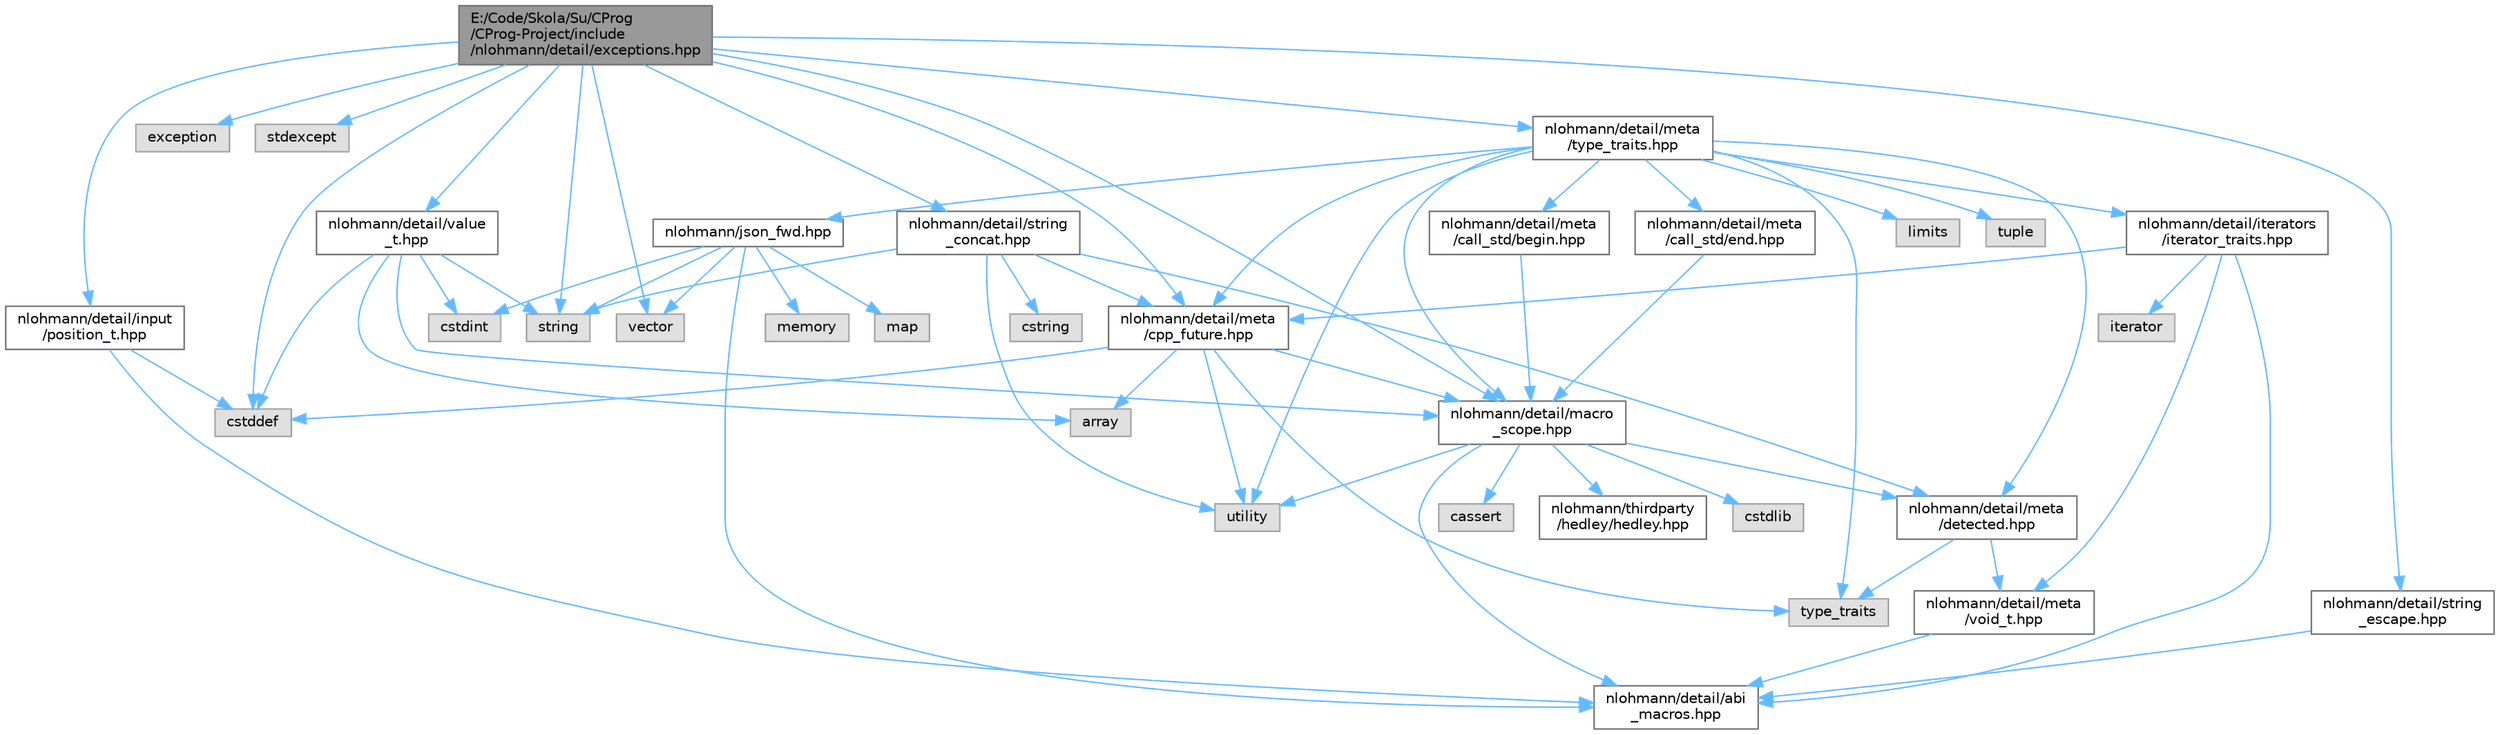 digraph "E:/Code/Skola/Su/CProg/CProg-Project/include/nlohmann/detail/exceptions.hpp"
{
 // LATEX_PDF_SIZE
  bgcolor="transparent";
  edge [fontname=Helvetica,fontsize=10,labelfontname=Helvetica,labelfontsize=10];
  node [fontname=Helvetica,fontsize=10,shape=box,height=0.2,width=0.4];
  Node1 [id="Node000001",label="E:/Code/Skola/Su/CProg\l/CProg-Project/include\l/nlohmann/detail/exceptions.hpp",height=0.2,width=0.4,color="gray40", fillcolor="grey60", style="filled", fontcolor="black",tooltip=" "];
  Node1 -> Node2 [id="edge1_Node000001_Node000002",color="steelblue1",style="solid",tooltip=" "];
  Node2 [id="Node000002",label="cstddef",height=0.2,width=0.4,color="grey60", fillcolor="#E0E0E0", style="filled",tooltip=" "];
  Node1 -> Node3 [id="edge2_Node000001_Node000003",color="steelblue1",style="solid",tooltip=" "];
  Node3 [id="Node000003",label="exception",height=0.2,width=0.4,color="grey60", fillcolor="#E0E0E0", style="filled",tooltip=" "];
  Node1 -> Node4 [id="edge3_Node000001_Node000004",color="steelblue1",style="solid",tooltip=" "];
  Node4 [id="Node000004",label="stdexcept",height=0.2,width=0.4,color="grey60", fillcolor="#E0E0E0", style="filled",tooltip=" "];
  Node1 -> Node5 [id="edge4_Node000001_Node000005",color="steelblue1",style="solid",tooltip=" "];
  Node5 [id="Node000005",label="string",height=0.2,width=0.4,color="grey60", fillcolor="#E0E0E0", style="filled",tooltip=" "];
  Node1 -> Node6 [id="edge5_Node000001_Node000006",color="steelblue1",style="solid",tooltip=" "];
  Node6 [id="Node000006",label="vector",height=0.2,width=0.4,color="grey60", fillcolor="#E0E0E0", style="filled",tooltip=" "];
  Node1 -> Node7 [id="edge6_Node000001_Node000007",color="steelblue1",style="solid",tooltip=" "];
  Node7 [id="Node000007",label="nlohmann/detail/value\l_t.hpp",height=0.2,width=0.4,color="grey40", fillcolor="white", style="filled",URL="$value__t_8hpp.html",tooltip=" "];
  Node7 -> Node8 [id="edge7_Node000007_Node000008",color="steelblue1",style="solid",tooltip=" "];
  Node8 [id="Node000008",label="array",height=0.2,width=0.4,color="grey60", fillcolor="#E0E0E0", style="filled",tooltip=" "];
  Node7 -> Node2 [id="edge8_Node000007_Node000002",color="steelblue1",style="solid",tooltip=" "];
  Node7 -> Node9 [id="edge9_Node000007_Node000009",color="steelblue1",style="solid",tooltip=" "];
  Node9 [id="Node000009",label="cstdint",height=0.2,width=0.4,color="grey60", fillcolor="#E0E0E0", style="filled",tooltip=" "];
  Node7 -> Node5 [id="edge10_Node000007_Node000005",color="steelblue1",style="solid",tooltip=" "];
  Node7 -> Node10 [id="edge11_Node000007_Node000010",color="steelblue1",style="solid",tooltip=" "];
  Node10 [id="Node000010",label="nlohmann/detail/macro\l_scope.hpp",height=0.2,width=0.4,color="grey40", fillcolor="white", style="filled",URL="$macro__scope_8hpp.html",tooltip=" "];
  Node10 -> Node11 [id="edge12_Node000010_Node000011",color="steelblue1",style="solid",tooltip=" "];
  Node11 [id="Node000011",label="utility",height=0.2,width=0.4,color="grey60", fillcolor="#E0E0E0", style="filled",tooltip=" "];
  Node10 -> Node12 [id="edge13_Node000010_Node000012",color="steelblue1",style="solid",tooltip=" "];
  Node12 [id="Node000012",label="nlohmann/detail/meta\l/detected.hpp",height=0.2,width=0.4,color="grey40", fillcolor="white", style="filled",URL="$detected_8hpp.html",tooltip=" "];
  Node12 -> Node13 [id="edge14_Node000012_Node000013",color="steelblue1",style="solid",tooltip=" "];
  Node13 [id="Node000013",label="type_traits",height=0.2,width=0.4,color="grey60", fillcolor="#E0E0E0", style="filled",tooltip=" "];
  Node12 -> Node14 [id="edge15_Node000012_Node000014",color="steelblue1",style="solid",tooltip=" "];
  Node14 [id="Node000014",label="nlohmann/detail/meta\l/void_t.hpp",height=0.2,width=0.4,color="grey40", fillcolor="white", style="filled",URL="$void__t_8hpp.html",tooltip=" "];
  Node14 -> Node15 [id="edge16_Node000014_Node000015",color="steelblue1",style="solid",tooltip=" "];
  Node15 [id="Node000015",label="nlohmann/detail/abi\l_macros.hpp",height=0.2,width=0.4,color="grey40", fillcolor="white", style="filled",URL="$abi__macros_8hpp.html",tooltip=" "];
  Node10 -> Node16 [id="edge17_Node000010_Node000016",color="steelblue1",style="solid",tooltip=" "];
  Node16 [id="Node000016",label="nlohmann/thirdparty\l/hedley/hedley.hpp",height=0.2,width=0.4,color="grey40", fillcolor="white", style="filled",URL="$hedley_8hpp.html",tooltip=" "];
  Node10 -> Node15 [id="edge18_Node000010_Node000015",color="steelblue1",style="solid",tooltip=" "];
  Node10 -> Node17 [id="edge19_Node000010_Node000017",color="steelblue1",style="solid",tooltip=" "];
  Node17 [id="Node000017",label="cstdlib",height=0.2,width=0.4,color="grey60", fillcolor="#E0E0E0", style="filled",tooltip=" "];
  Node10 -> Node18 [id="edge20_Node000010_Node000018",color="steelblue1",style="solid",tooltip=" "];
  Node18 [id="Node000018",label="cassert",height=0.2,width=0.4,color="grey60", fillcolor="#E0E0E0", style="filled",tooltip=" "];
  Node1 -> Node19 [id="edge21_Node000001_Node000019",color="steelblue1",style="solid",tooltip=" "];
  Node19 [id="Node000019",label="nlohmann/detail/string\l_escape.hpp",height=0.2,width=0.4,color="grey40", fillcolor="white", style="filled",URL="$string__escape_8hpp.html",tooltip=" "];
  Node19 -> Node15 [id="edge22_Node000019_Node000015",color="steelblue1",style="solid",tooltip=" "];
  Node1 -> Node20 [id="edge23_Node000001_Node000020",color="steelblue1",style="solid",tooltip=" "];
  Node20 [id="Node000020",label="nlohmann/detail/input\l/position_t.hpp",height=0.2,width=0.4,color="grey40", fillcolor="white", style="filled",URL="$position__t_8hpp.html",tooltip=" "];
  Node20 -> Node2 [id="edge24_Node000020_Node000002",color="steelblue1",style="solid",tooltip=" "];
  Node20 -> Node15 [id="edge25_Node000020_Node000015",color="steelblue1",style="solid",tooltip=" "];
  Node1 -> Node10 [id="edge26_Node000001_Node000010",color="steelblue1",style="solid",tooltip=" "];
  Node1 -> Node21 [id="edge27_Node000001_Node000021",color="steelblue1",style="solid",tooltip=" "];
  Node21 [id="Node000021",label="nlohmann/detail/meta\l/cpp_future.hpp",height=0.2,width=0.4,color="grey40", fillcolor="white", style="filled",URL="$cpp__future_8hpp.html",tooltip=" "];
  Node21 -> Node8 [id="edge28_Node000021_Node000008",color="steelblue1",style="solid",tooltip=" "];
  Node21 -> Node2 [id="edge29_Node000021_Node000002",color="steelblue1",style="solid",tooltip=" "];
  Node21 -> Node13 [id="edge30_Node000021_Node000013",color="steelblue1",style="solid",tooltip=" "];
  Node21 -> Node11 [id="edge31_Node000021_Node000011",color="steelblue1",style="solid",tooltip=" "];
  Node21 -> Node10 [id="edge32_Node000021_Node000010",color="steelblue1",style="solid",tooltip=" "];
  Node1 -> Node22 [id="edge33_Node000001_Node000022",color="steelblue1",style="solid",tooltip=" "];
  Node22 [id="Node000022",label="nlohmann/detail/meta\l/type_traits.hpp",height=0.2,width=0.4,color="grey40", fillcolor="white", style="filled",URL="$type__traits_8hpp.html",tooltip=" "];
  Node22 -> Node23 [id="edge34_Node000022_Node000023",color="steelblue1",style="solid",tooltip=" "];
  Node23 [id="Node000023",label="limits",height=0.2,width=0.4,color="grey60", fillcolor="#E0E0E0", style="filled",tooltip=" "];
  Node22 -> Node13 [id="edge35_Node000022_Node000013",color="steelblue1",style="solid",tooltip=" "];
  Node22 -> Node11 [id="edge36_Node000022_Node000011",color="steelblue1",style="solid",tooltip=" "];
  Node22 -> Node24 [id="edge37_Node000022_Node000024",color="steelblue1",style="solid",tooltip=" "];
  Node24 [id="Node000024",label="tuple",height=0.2,width=0.4,color="grey60", fillcolor="#E0E0E0", style="filled",tooltip=" "];
  Node22 -> Node25 [id="edge38_Node000022_Node000025",color="steelblue1",style="solid",tooltip=" "];
  Node25 [id="Node000025",label="nlohmann/detail/iterators\l/iterator_traits.hpp",height=0.2,width=0.4,color="grey40", fillcolor="white", style="filled",URL="$iterator__traits_8hpp.html",tooltip=" "];
  Node25 -> Node26 [id="edge39_Node000025_Node000026",color="steelblue1",style="solid",tooltip=" "];
  Node26 [id="Node000026",label="iterator",height=0.2,width=0.4,color="grey60", fillcolor="#E0E0E0", style="filled",tooltip=" "];
  Node25 -> Node15 [id="edge40_Node000025_Node000015",color="steelblue1",style="solid",tooltip=" "];
  Node25 -> Node14 [id="edge41_Node000025_Node000014",color="steelblue1",style="solid",tooltip=" "];
  Node25 -> Node21 [id="edge42_Node000025_Node000021",color="steelblue1",style="solid",tooltip=" "];
  Node22 -> Node10 [id="edge43_Node000022_Node000010",color="steelblue1",style="solid",tooltip=" "];
  Node22 -> Node27 [id="edge44_Node000022_Node000027",color="steelblue1",style="solid",tooltip=" "];
  Node27 [id="Node000027",label="nlohmann/detail/meta\l/call_std/begin.hpp",height=0.2,width=0.4,color="grey40", fillcolor="white", style="filled",URL="$begin_8hpp.html",tooltip=" "];
  Node27 -> Node10 [id="edge45_Node000027_Node000010",color="steelblue1",style="solid",tooltip=" "];
  Node22 -> Node28 [id="edge46_Node000022_Node000028",color="steelblue1",style="solid",tooltip=" "];
  Node28 [id="Node000028",label="nlohmann/detail/meta\l/call_std/end.hpp",height=0.2,width=0.4,color="grey40", fillcolor="white", style="filled",URL="$end_8hpp.html",tooltip=" "];
  Node28 -> Node10 [id="edge47_Node000028_Node000010",color="steelblue1",style="solid",tooltip=" "];
  Node22 -> Node21 [id="edge48_Node000022_Node000021",color="steelblue1",style="solid",tooltip=" "];
  Node22 -> Node12 [id="edge49_Node000022_Node000012",color="steelblue1",style="solid",tooltip=" "];
  Node22 -> Node29 [id="edge50_Node000022_Node000029",color="steelblue1",style="solid",tooltip=" "];
  Node29 [id="Node000029",label="nlohmann/json_fwd.hpp",height=0.2,width=0.4,color="grey40", fillcolor="white", style="filled",URL="$json__fwd_8hpp.html",tooltip=" "];
  Node29 -> Node9 [id="edge51_Node000029_Node000009",color="steelblue1",style="solid",tooltip=" "];
  Node29 -> Node30 [id="edge52_Node000029_Node000030",color="steelblue1",style="solid",tooltip=" "];
  Node30 [id="Node000030",label="map",height=0.2,width=0.4,color="grey60", fillcolor="#E0E0E0", style="filled",tooltip=" "];
  Node29 -> Node31 [id="edge53_Node000029_Node000031",color="steelblue1",style="solid",tooltip=" "];
  Node31 [id="Node000031",label="memory",height=0.2,width=0.4,color="grey60", fillcolor="#E0E0E0", style="filled",tooltip=" "];
  Node29 -> Node5 [id="edge54_Node000029_Node000005",color="steelblue1",style="solid",tooltip=" "];
  Node29 -> Node6 [id="edge55_Node000029_Node000006",color="steelblue1",style="solid",tooltip=" "];
  Node29 -> Node15 [id="edge56_Node000029_Node000015",color="steelblue1",style="solid",tooltip=" "];
  Node1 -> Node32 [id="edge57_Node000001_Node000032",color="steelblue1",style="solid",tooltip=" "];
  Node32 [id="Node000032",label="nlohmann/detail/string\l_concat.hpp",height=0.2,width=0.4,color="grey40", fillcolor="white", style="filled",URL="$string__concat_8hpp.html",tooltip=" "];
  Node32 -> Node33 [id="edge58_Node000032_Node000033",color="steelblue1",style="solid",tooltip=" "];
  Node33 [id="Node000033",label="cstring",height=0.2,width=0.4,color="grey60", fillcolor="#E0E0E0", style="filled",tooltip=" "];
  Node32 -> Node5 [id="edge59_Node000032_Node000005",color="steelblue1",style="solid",tooltip=" "];
  Node32 -> Node11 [id="edge60_Node000032_Node000011",color="steelblue1",style="solid",tooltip=" "];
  Node32 -> Node21 [id="edge61_Node000032_Node000021",color="steelblue1",style="solid",tooltip=" "];
  Node32 -> Node12 [id="edge62_Node000032_Node000012",color="steelblue1",style="solid",tooltip=" "];
}
